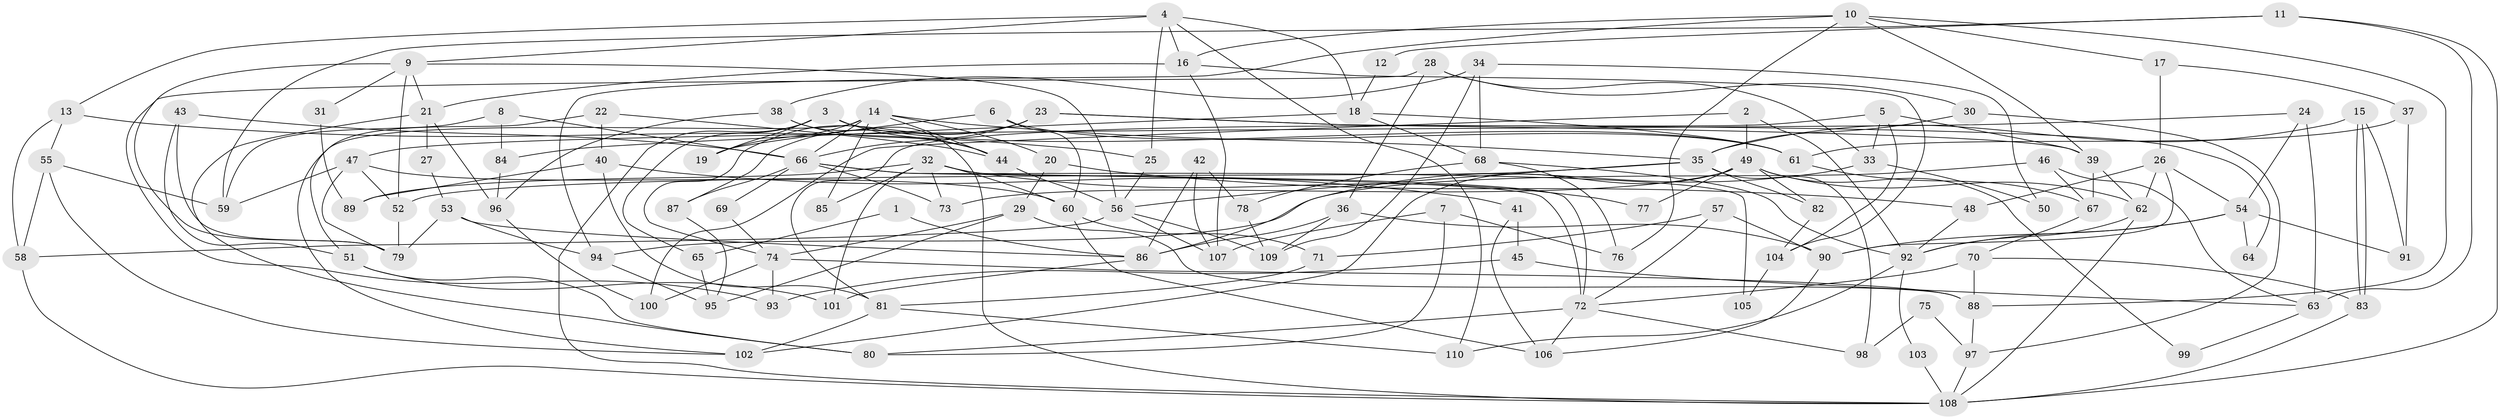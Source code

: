 // coarse degree distribution, {2: 0.14285714285714285, 3: 0.3116883116883117, 7: 0.09090909090909091, 15: 0.012987012987012988, 6: 0.05194805194805195, 5: 0.11688311688311688, 4: 0.15584415584415584, 11: 0.025974025974025976, 8: 0.05194805194805195, 10: 0.025974025974025976, 9: 0.012987012987012988}
// Generated by graph-tools (version 1.1) at 2025/18/03/04/25 18:18:38]
// undirected, 110 vertices, 220 edges
graph export_dot {
graph [start="1"]
  node [color=gray90,style=filled];
  1;
  2;
  3;
  4;
  5;
  6;
  7;
  8;
  9;
  10;
  11;
  12;
  13;
  14;
  15;
  16;
  17;
  18;
  19;
  20;
  21;
  22;
  23;
  24;
  25;
  26;
  27;
  28;
  29;
  30;
  31;
  32;
  33;
  34;
  35;
  36;
  37;
  38;
  39;
  40;
  41;
  42;
  43;
  44;
  45;
  46;
  47;
  48;
  49;
  50;
  51;
  52;
  53;
  54;
  55;
  56;
  57;
  58;
  59;
  60;
  61;
  62;
  63;
  64;
  65;
  66;
  67;
  68;
  69;
  70;
  71;
  72;
  73;
  74;
  75;
  76;
  77;
  78;
  79;
  80;
  81;
  82;
  83;
  84;
  85;
  86;
  87;
  88;
  89;
  90;
  91;
  92;
  93;
  94;
  95;
  96;
  97;
  98;
  99;
  100;
  101;
  102;
  103;
  104;
  105;
  106;
  107;
  108;
  109;
  110;
  1 -- 65;
  1 -- 86;
  2 -- 100;
  2 -- 92;
  2 -- 49;
  3 -- 44;
  3 -- 61;
  3 -- 19;
  3 -- 65;
  3 -- 108;
  4 -- 110;
  4 -- 13;
  4 -- 9;
  4 -- 16;
  4 -- 18;
  4 -- 25;
  5 -- 39;
  5 -- 104;
  5 -- 33;
  5 -- 81;
  6 -- 61;
  6 -- 19;
  6 -- 60;
  7 -- 80;
  7 -- 107;
  7 -- 76;
  8 -- 59;
  8 -- 84;
  8 -- 66;
  9 -- 52;
  9 -- 21;
  9 -- 31;
  9 -- 56;
  9 -- 79;
  10 -- 94;
  10 -- 76;
  10 -- 16;
  10 -- 17;
  10 -- 39;
  10 -- 88;
  11 -- 63;
  11 -- 108;
  11 -- 12;
  11 -- 59;
  12 -- 18;
  13 -- 25;
  13 -- 58;
  13 -- 55;
  14 -- 44;
  14 -- 66;
  14 -- 19;
  14 -- 20;
  14 -- 35;
  14 -- 85;
  14 -- 102;
  15 -- 35;
  15 -- 83;
  15 -- 83;
  15 -- 91;
  16 -- 21;
  16 -- 104;
  16 -- 107;
  17 -- 26;
  17 -- 37;
  18 -- 68;
  18 -- 61;
  18 -- 84;
  20 -- 29;
  20 -- 48;
  21 -- 27;
  21 -- 80;
  21 -- 96;
  22 -- 51;
  22 -- 44;
  22 -- 40;
  23 -- 66;
  23 -- 39;
  23 -- 64;
  23 -- 74;
  23 -- 87;
  24 -- 47;
  24 -- 54;
  24 -- 63;
  25 -- 56;
  26 -- 48;
  26 -- 62;
  26 -- 54;
  26 -- 90;
  27 -- 53;
  28 -- 36;
  28 -- 30;
  28 -- 33;
  28 -- 93;
  29 -- 88;
  29 -- 74;
  29 -- 95;
  30 -- 35;
  30 -- 97;
  31 -- 89;
  32 -- 73;
  32 -- 72;
  32 -- 60;
  32 -- 77;
  32 -- 85;
  32 -- 89;
  32 -- 101;
  33 -- 50;
  33 -- 86;
  34 -- 109;
  34 -- 68;
  34 -- 38;
  34 -- 50;
  35 -- 52;
  35 -- 56;
  35 -- 82;
  35 -- 98;
  36 -- 86;
  36 -- 90;
  36 -- 109;
  37 -- 91;
  37 -- 61;
  38 -- 108;
  38 -- 44;
  38 -- 96;
  39 -- 67;
  39 -- 62;
  40 -- 81;
  40 -- 41;
  40 -- 89;
  41 -- 106;
  41 -- 45;
  42 -- 86;
  42 -- 107;
  42 -- 78;
  43 -- 66;
  43 -- 79;
  43 -- 51;
  44 -- 56;
  45 -- 93;
  45 -- 63;
  46 -- 63;
  46 -- 94;
  46 -- 67;
  47 -- 60;
  47 -- 59;
  47 -- 52;
  47 -- 79;
  48 -- 92;
  49 -- 62;
  49 -- 73;
  49 -- 77;
  49 -- 82;
  49 -- 99;
  49 -- 102;
  51 -- 80;
  51 -- 101;
  52 -- 79;
  53 -- 86;
  53 -- 79;
  53 -- 94;
  54 -- 90;
  54 -- 64;
  54 -- 91;
  54 -- 92;
  55 -- 102;
  55 -- 58;
  55 -- 59;
  56 -- 58;
  56 -- 107;
  56 -- 109;
  57 -- 71;
  57 -- 90;
  57 -- 72;
  58 -- 108;
  60 -- 71;
  60 -- 106;
  61 -- 67;
  62 -- 108;
  62 -- 92;
  63 -- 99;
  65 -- 95;
  66 -- 72;
  66 -- 69;
  66 -- 73;
  66 -- 87;
  66 -- 105;
  67 -- 70;
  68 -- 92;
  68 -- 78;
  68 -- 76;
  69 -- 74;
  70 -- 83;
  70 -- 72;
  70 -- 88;
  71 -- 81;
  72 -- 80;
  72 -- 98;
  72 -- 106;
  74 -- 88;
  74 -- 93;
  74 -- 100;
  75 -- 97;
  75 -- 98;
  78 -- 109;
  81 -- 102;
  81 -- 110;
  82 -- 104;
  83 -- 108;
  84 -- 96;
  86 -- 101;
  87 -- 95;
  88 -- 97;
  90 -- 106;
  92 -- 103;
  92 -- 110;
  94 -- 95;
  96 -- 100;
  97 -- 108;
  103 -- 108;
  104 -- 105;
}
